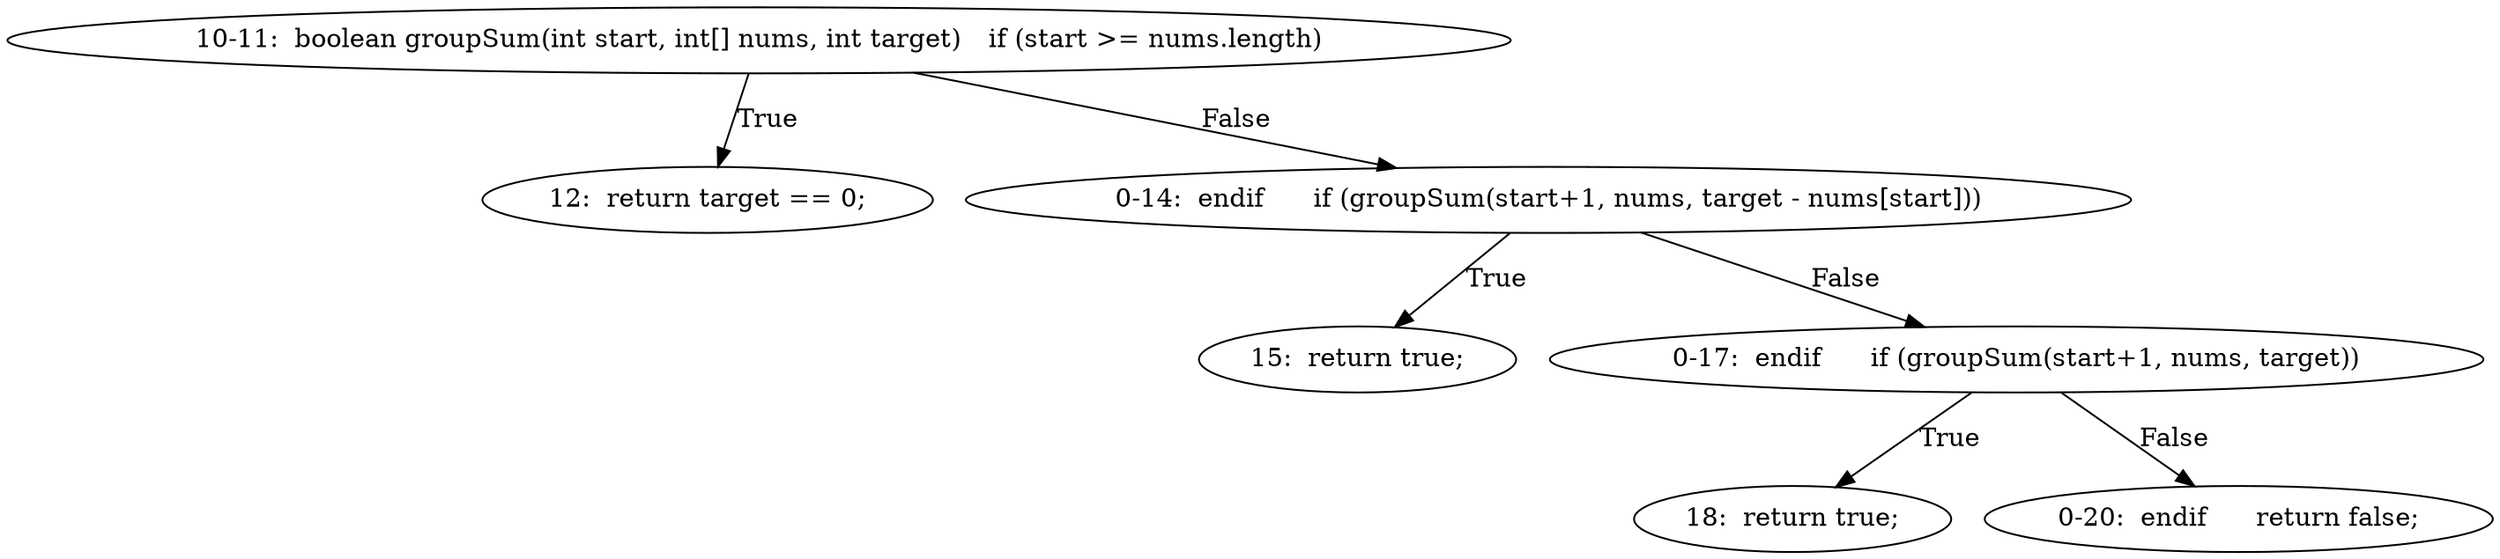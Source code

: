 digraph result_test { 
// graph-vertices
  a1  [label="10-11:  boolean groupSum(int start, int[] nums, int target)	if (start >= nums.length)"]; 
  2  [label="12:  return target == 0;"]; 
  a2  [label="0-14:  endif	if (groupSum(start+1, nums, target - nums[start]))"]; 
  5  [label="15:  return true;"]; 
  a3  [label="0-17:  endif	if (groupSum(start+1, nums, target))"]; 
  8  [label="18:  return true;"]; 
  a4  [label="0-20:  endif	return false;"]; 
// graph-edges
  a1 -> 2  [label="True"]; 
  a1 -> a2  [label="False"]; 
  a2 -> 5  [label="True"]; 
  a2 -> a3  [label="False"]; 
  a3 -> 8  [label="True"]; 
  a3 -> a4  [label="False"]; 
}